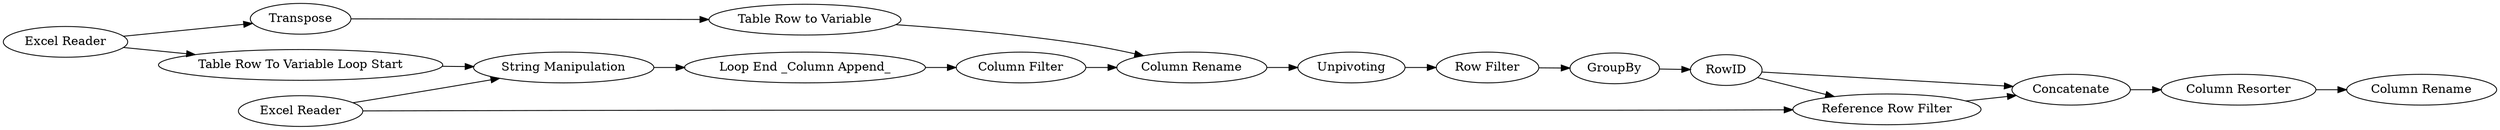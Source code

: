 digraph {
	1 [label="Excel Reader"]
	2 [label="Excel Reader"]
	4 [label="String Manipulation"]
	5 [label="Table Row to Variable"]
	6 [label="Table Row To Variable Loop Start"]
	7 [label="Loop End _Column Append_"]
	8 [label="Column Filter"]
	9 [label="Column Rename"]
	10 [label=Transpose]
	12 [label=Unpivoting]
	13 [label="Row Filter"]
	16 [label=GroupBy]
	17 [label=RowID]
	18 [label="Reference Row Filter"]
	20 [label=Concatenate]
	22 [label="Column Resorter"]
	23 [label="Column Rename"]
	1 -> 6
	1 -> 10
	2 -> 4
	2 -> 18
	4 -> 7
	5 -> 9
	6 -> 4
	7 -> 8
	8 -> 9
	9 -> 12
	10 -> 5
	12 -> 13
	13 -> 16
	16 -> 17
	17 -> 18
	17 -> 20
	18 -> 20
	20 -> 22
	22 -> 23
	rankdir=LR
}
